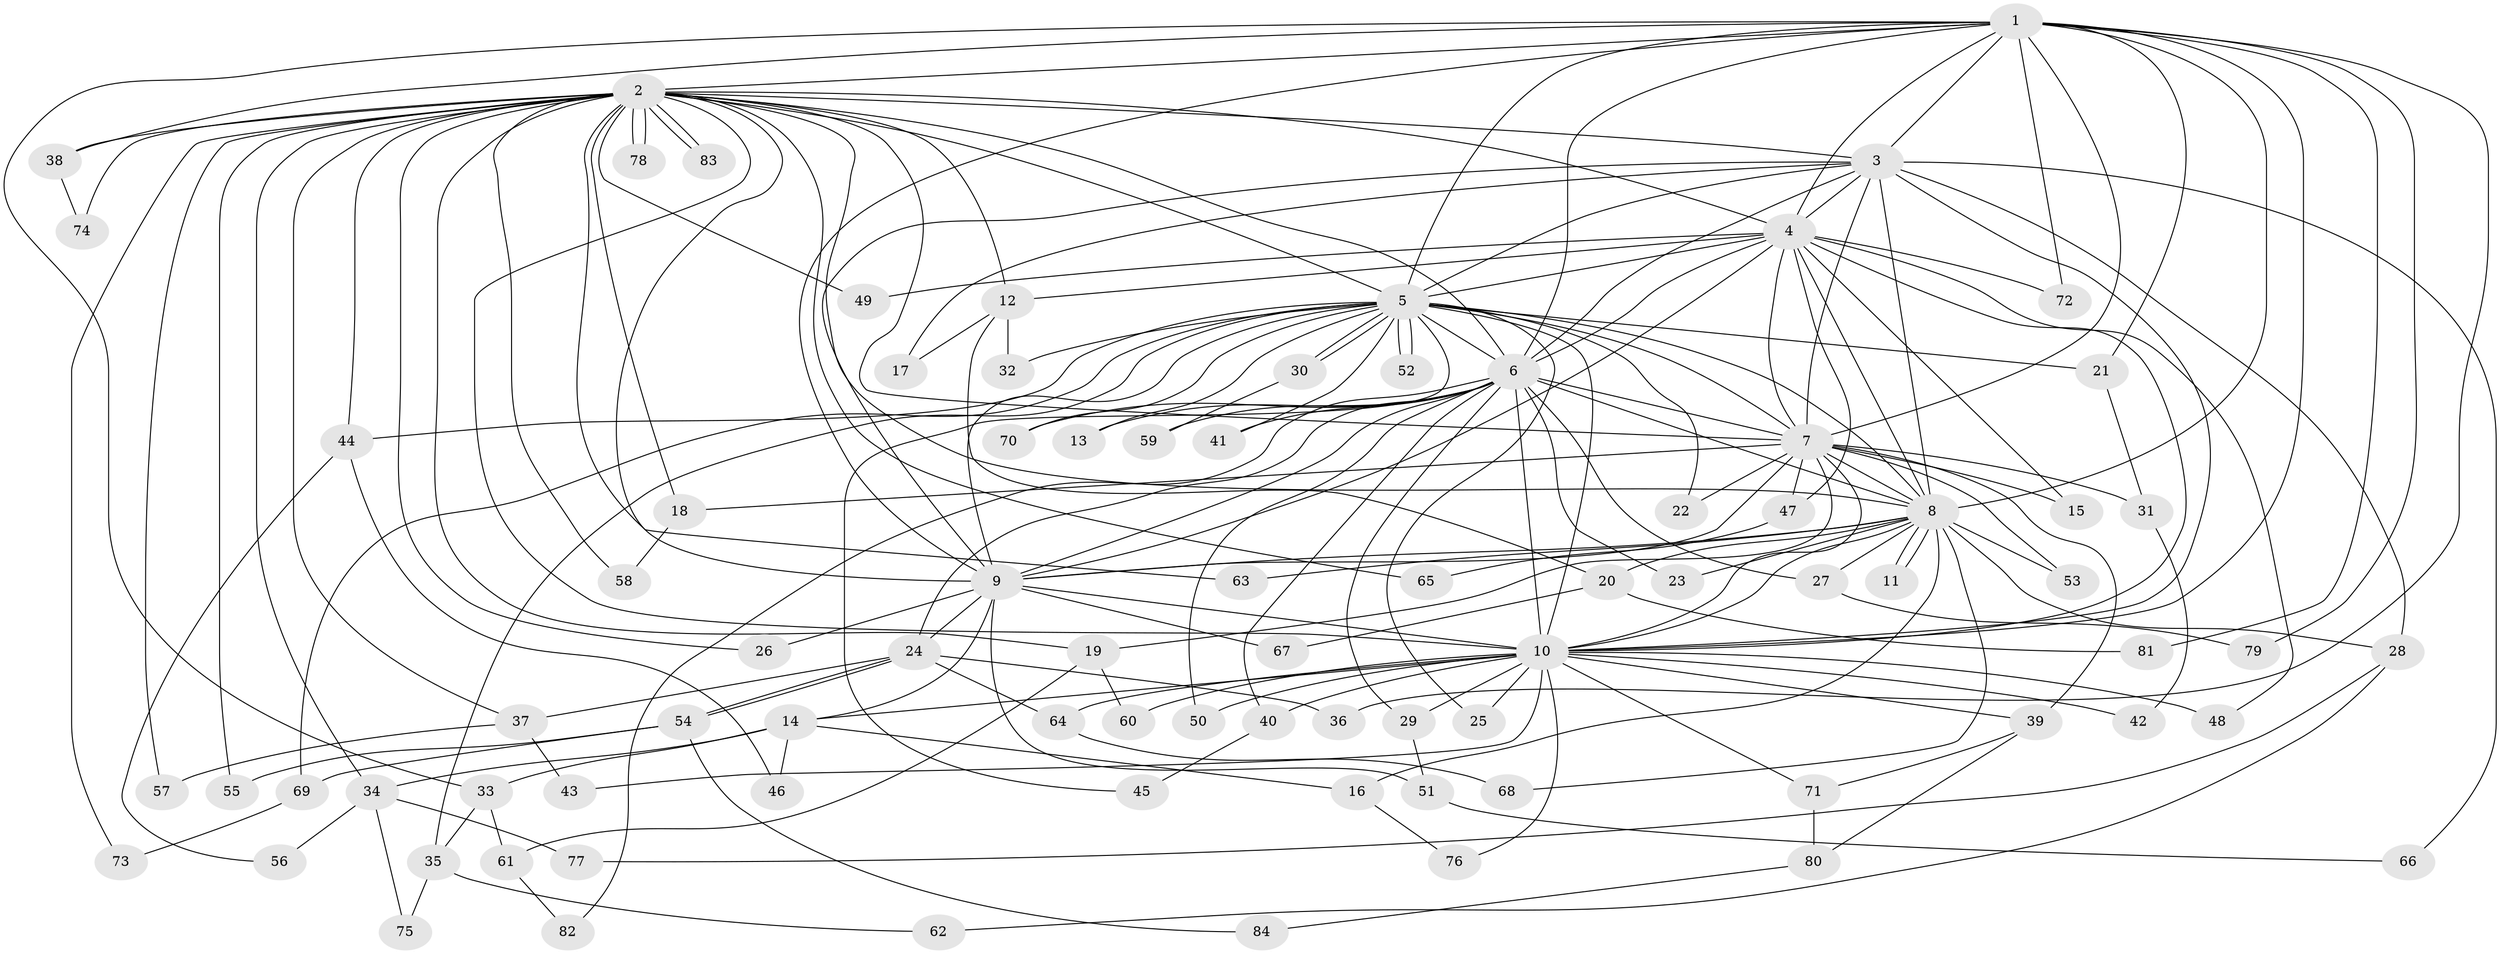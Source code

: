 // Generated by graph-tools (version 1.1) at 2025/43/03/09/25 04:43:30]
// undirected, 84 vertices, 193 edges
graph export_dot {
graph [start="1"]
  node [color=gray90,style=filled];
  1;
  2;
  3;
  4;
  5;
  6;
  7;
  8;
  9;
  10;
  11;
  12;
  13;
  14;
  15;
  16;
  17;
  18;
  19;
  20;
  21;
  22;
  23;
  24;
  25;
  26;
  27;
  28;
  29;
  30;
  31;
  32;
  33;
  34;
  35;
  36;
  37;
  38;
  39;
  40;
  41;
  42;
  43;
  44;
  45;
  46;
  47;
  48;
  49;
  50;
  51;
  52;
  53;
  54;
  55;
  56;
  57;
  58;
  59;
  60;
  61;
  62;
  63;
  64;
  65;
  66;
  67;
  68;
  69;
  70;
  71;
  72;
  73;
  74;
  75;
  76;
  77;
  78;
  79;
  80;
  81;
  82;
  83;
  84;
  1 -- 2;
  1 -- 3;
  1 -- 4;
  1 -- 5;
  1 -- 6;
  1 -- 7;
  1 -- 8;
  1 -- 9;
  1 -- 10;
  1 -- 21;
  1 -- 33;
  1 -- 36;
  1 -- 38;
  1 -- 72;
  1 -- 79;
  1 -- 81;
  2 -- 3;
  2 -- 4;
  2 -- 5;
  2 -- 6;
  2 -- 7;
  2 -- 8;
  2 -- 9;
  2 -- 10;
  2 -- 12;
  2 -- 18;
  2 -- 19;
  2 -- 26;
  2 -- 34;
  2 -- 37;
  2 -- 38;
  2 -- 44;
  2 -- 49;
  2 -- 55;
  2 -- 57;
  2 -- 58;
  2 -- 63;
  2 -- 65;
  2 -- 73;
  2 -- 74;
  2 -- 78;
  2 -- 78;
  2 -- 83;
  2 -- 83;
  3 -- 4;
  3 -- 5;
  3 -- 6;
  3 -- 7;
  3 -- 8;
  3 -- 9;
  3 -- 10;
  3 -- 17;
  3 -- 28;
  3 -- 66;
  4 -- 5;
  4 -- 6;
  4 -- 7;
  4 -- 8;
  4 -- 9;
  4 -- 10;
  4 -- 12;
  4 -- 15;
  4 -- 47;
  4 -- 48;
  4 -- 49;
  4 -- 72;
  5 -- 6;
  5 -- 7;
  5 -- 8;
  5 -- 9;
  5 -- 10;
  5 -- 13;
  5 -- 21;
  5 -- 22;
  5 -- 25;
  5 -- 30;
  5 -- 30;
  5 -- 32;
  5 -- 35;
  5 -- 41;
  5 -- 44;
  5 -- 45;
  5 -- 52;
  5 -- 52;
  5 -- 69;
  5 -- 70;
  6 -- 7;
  6 -- 8;
  6 -- 9;
  6 -- 10;
  6 -- 13;
  6 -- 23;
  6 -- 24;
  6 -- 27;
  6 -- 29;
  6 -- 40;
  6 -- 41;
  6 -- 50;
  6 -- 59;
  6 -- 70;
  6 -- 82;
  7 -- 8;
  7 -- 9;
  7 -- 10;
  7 -- 15;
  7 -- 18;
  7 -- 19;
  7 -- 22;
  7 -- 31;
  7 -- 39;
  7 -- 47;
  7 -- 53;
  8 -- 9;
  8 -- 10;
  8 -- 11;
  8 -- 11;
  8 -- 16;
  8 -- 20;
  8 -- 23;
  8 -- 27;
  8 -- 28;
  8 -- 53;
  8 -- 63;
  8 -- 68;
  9 -- 10;
  9 -- 14;
  9 -- 24;
  9 -- 26;
  9 -- 51;
  9 -- 67;
  10 -- 14;
  10 -- 25;
  10 -- 29;
  10 -- 39;
  10 -- 40;
  10 -- 42;
  10 -- 43;
  10 -- 48;
  10 -- 50;
  10 -- 60;
  10 -- 64;
  10 -- 71;
  10 -- 76;
  12 -- 17;
  12 -- 20;
  12 -- 32;
  14 -- 16;
  14 -- 33;
  14 -- 34;
  14 -- 46;
  16 -- 76;
  18 -- 58;
  19 -- 60;
  19 -- 61;
  20 -- 67;
  20 -- 81;
  21 -- 31;
  24 -- 36;
  24 -- 37;
  24 -- 54;
  24 -- 54;
  24 -- 64;
  27 -- 79;
  28 -- 62;
  28 -- 77;
  29 -- 51;
  30 -- 59;
  31 -- 42;
  33 -- 35;
  33 -- 61;
  34 -- 56;
  34 -- 75;
  34 -- 77;
  35 -- 62;
  35 -- 75;
  37 -- 43;
  37 -- 57;
  38 -- 74;
  39 -- 71;
  39 -- 80;
  40 -- 45;
  44 -- 46;
  44 -- 56;
  47 -- 65;
  51 -- 66;
  54 -- 55;
  54 -- 69;
  54 -- 84;
  61 -- 82;
  64 -- 68;
  69 -- 73;
  71 -- 80;
  80 -- 84;
}
